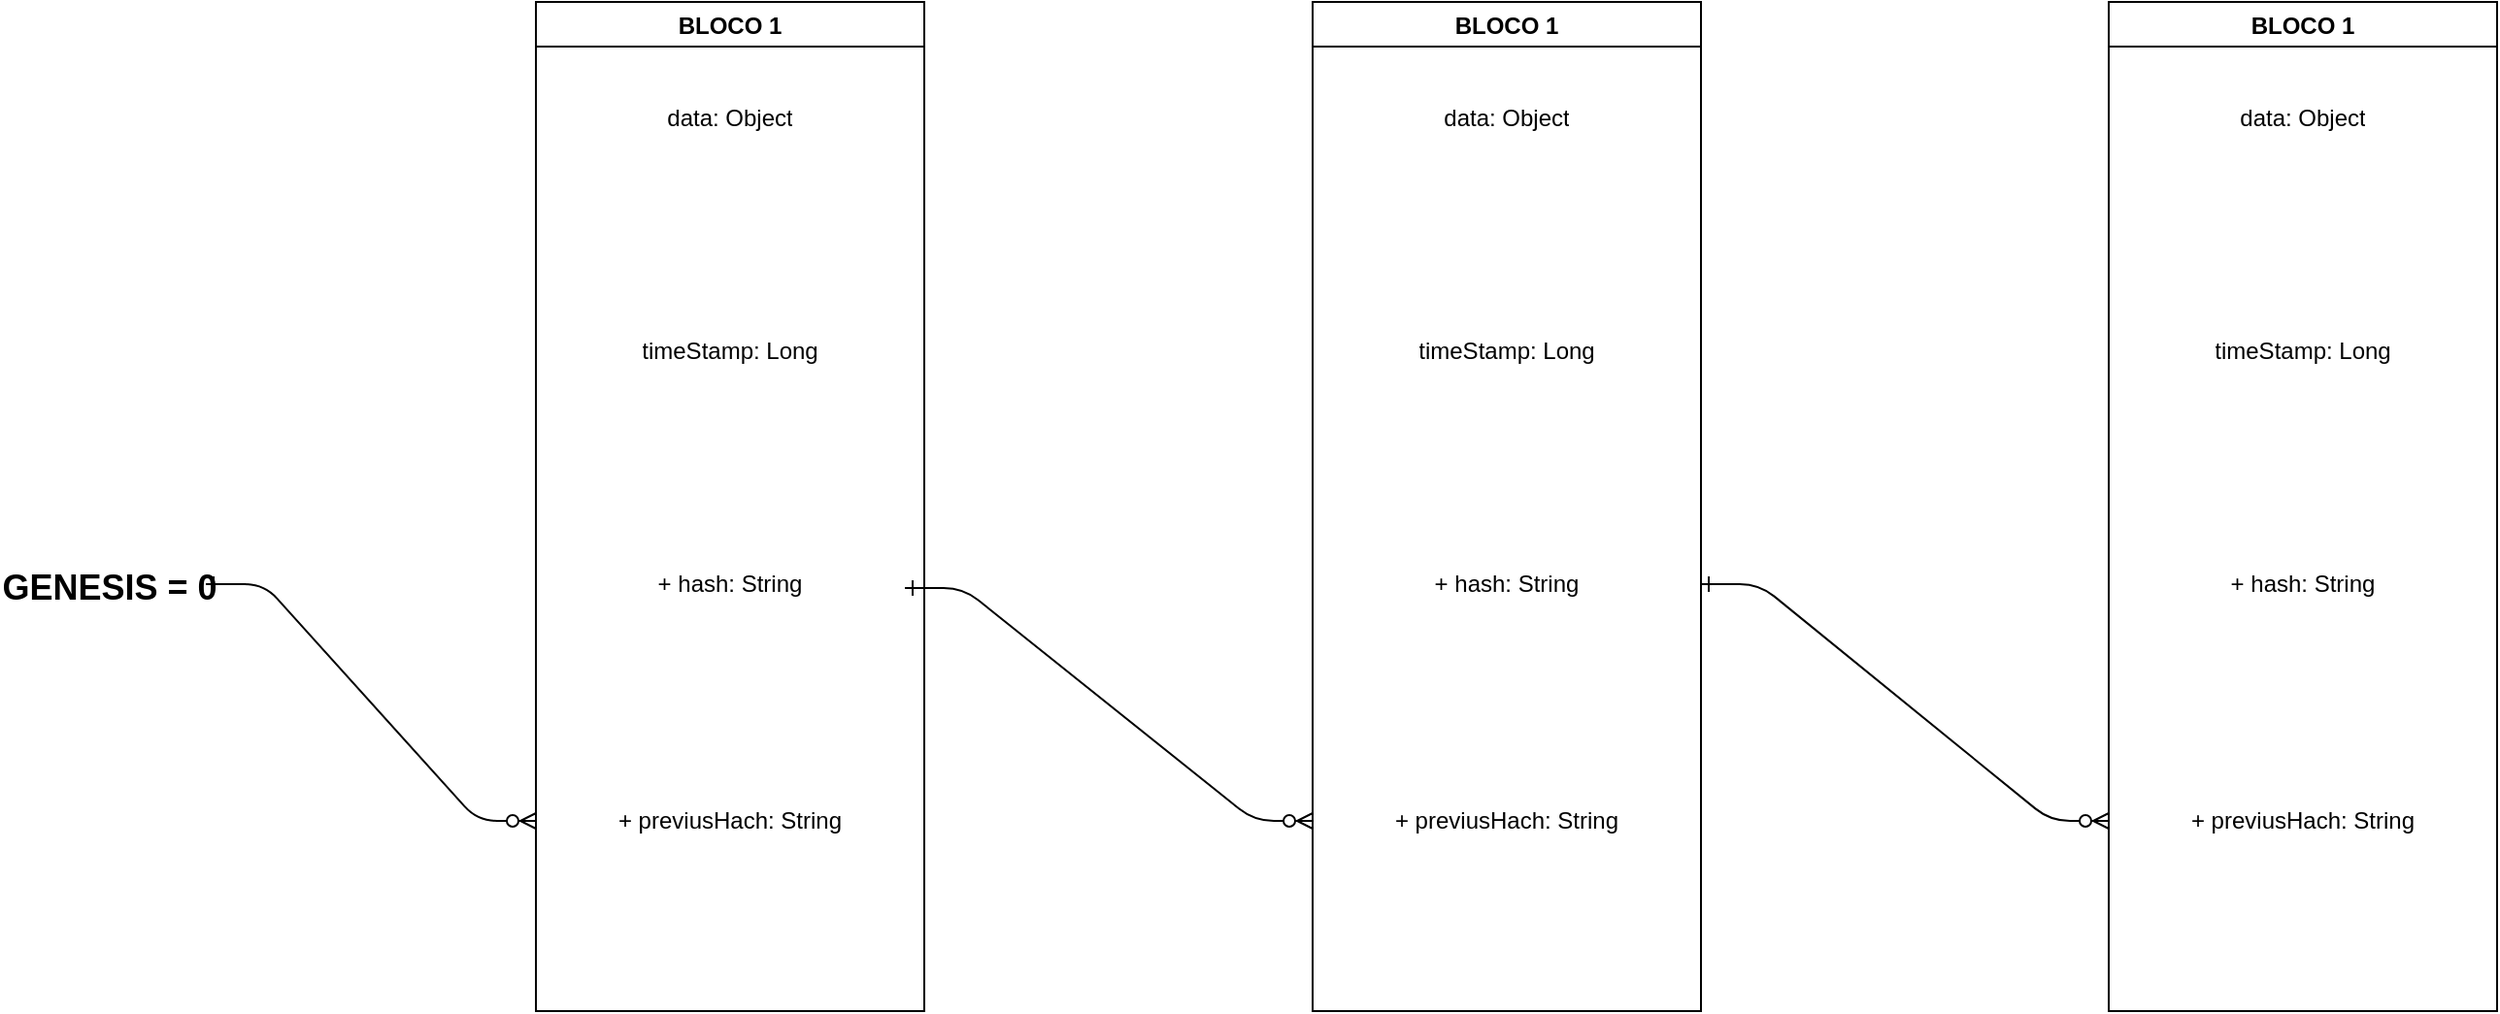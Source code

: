 <mxfile version="17.4.5" type="device"><diagram id="R2lEEEUBdFMjLlhIrx00" name="Page-1"><mxGraphModel dx="2586" dy="920" grid="1" gridSize="10" guides="1" tooltips="1" connect="1" arrows="1" fold="1" page="1" pageScale="1" pageWidth="850" pageHeight="1100" math="0" shadow="0" extFonts="Permanent Marker^https://fonts.googleapis.com/css?family=Permanent+Marker"><root><mxCell id="0"/><mxCell id="1" parent="0"/><mxCell id="C-vyLk0tnHw3VtMMgP7b-1" value="" style="edgeStyle=entityRelationEdgeStyle;endArrow=ERzeroToMany;startArrow=ERone;endFill=1;startFill=0;exitX=0.95;exitY=0.6;exitDx=0;exitDy=0;exitPerimeter=0;" parent="1" source="shx51HylNaSdPKhHKQ1W-5" target="shx51HylNaSdPKhHKQ1W-30" edge="1"><mxGeometry width="100" height="100" relative="1" as="geometry"><mxPoint x="170" y="270" as="sourcePoint"/><mxPoint x="338" y="263" as="targetPoint"/></mxGeometry></mxCell><mxCell id="shx51HylNaSdPKhHKQ1W-3" value="BLOCO 1" style="swimlane;" vertex="1" parent="1"><mxGeometry x="-60" y="80" width="200" height="520" as="geometry"/></mxCell><UserObject label="+ hash: String" placeholders="1" name="Variable" id="shx51HylNaSdPKhHKQ1W-5"><mxCell style="text;html=1;strokeColor=none;fillColor=none;align=center;verticalAlign=middle;whiteSpace=wrap;overflow=hidden;" vertex="1" parent="shx51HylNaSdPKhHKQ1W-3"><mxGeometry y="290" width="200" height="20" as="geometry"/></mxCell></UserObject><UserObject label="data: Object" placeholders="1" name="Variable" id="shx51HylNaSdPKhHKQ1W-11"><mxCell style="text;html=1;strokeColor=none;fillColor=none;align=center;verticalAlign=middle;whiteSpace=wrap;overflow=hidden;" vertex="1" parent="shx51HylNaSdPKhHKQ1W-3"><mxGeometry y="50" width="200" height="20" as="geometry"/></mxCell></UserObject><UserObject label="+ previusHach: String" placeholders="1" name="Variable" id="shx51HylNaSdPKhHKQ1W-10"><mxCell style="text;html=1;strokeColor=none;fillColor=none;align=center;verticalAlign=middle;whiteSpace=wrap;overflow=hidden;" vertex="1" parent="shx51HylNaSdPKhHKQ1W-3"><mxGeometry y="412" width="200" height="20" as="geometry"/></mxCell></UserObject><UserObject label="timeStamp: Long" placeholders="1" name="Variable" id="shx51HylNaSdPKhHKQ1W-12"><mxCell style="text;html=1;strokeColor=none;fillColor=none;align=center;verticalAlign=middle;whiteSpace=wrap;overflow=hidden;" vertex="1" parent="shx51HylNaSdPKhHKQ1W-3"><mxGeometry y="170" width="200" height="20" as="geometry"/></mxCell></UserObject><mxCell id="shx51HylNaSdPKhHKQ1W-23" value="" style="edgeStyle=entityRelationEdgeStyle;endArrow=ERzeroToMany;startArrow=ERone;endFill=1;startFill=0;" edge="1" parent="1" source="shx51HylNaSdPKhHKQ1W-28" target="shx51HylNaSdPKhHKQ1W-35"><mxGeometry width="100" height="100" relative="1" as="geometry"><mxPoint x="538" y="138" as="sourcePoint"/><mxPoint x="750" y="263" as="targetPoint"/></mxGeometry></mxCell><mxCell id="shx51HylNaSdPKhHKQ1W-24" value="" style="edgeStyle=entityRelationEdgeStyle;endArrow=ERzeroToMany;startArrow=ERone;endFill=1;startFill=0;" edge="1" parent="1" source="shx51HylNaSdPKhHKQ1W-26" target="shx51HylNaSdPKhHKQ1W-10"><mxGeometry width="100" height="100" relative="1" as="geometry"><mxPoint x="-160" y="190" as="sourcePoint"/><mxPoint x="-60" y="263.0" as="targetPoint"/></mxGeometry></mxCell><mxCell id="shx51HylNaSdPKhHKQ1W-26" value="&lt;font style=&quot;font-size: 18px&quot;&gt;GENESIS = 0&lt;/font&gt;" style="text;strokeColor=none;fillColor=none;html=1;fontSize=24;fontStyle=1;verticalAlign=middle;align=center;" vertex="1" parent="1"><mxGeometry x="-330" y="360" width="100" height="40" as="geometry"/></mxCell><mxCell id="shx51HylNaSdPKhHKQ1W-27" value="BLOCO 1" style="swimlane;" vertex="1" parent="1"><mxGeometry x="340" y="80" width="200" height="520" as="geometry"/></mxCell><UserObject label="+ hash: String" placeholders="1" name="Variable" id="shx51HylNaSdPKhHKQ1W-28"><mxCell style="text;html=1;strokeColor=none;fillColor=none;align=center;verticalAlign=middle;whiteSpace=wrap;overflow=hidden;" vertex="1" parent="shx51HylNaSdPKhHKQ1W-27"><mxGeometry y="290" width="200" height="20" as="geometry"/></mxCell></UserObject><UserObject label="data: Object" placeholders="1" name="Variable" id="shx51HylNaSdPKhHKQ1W-29"><mxCell style="text;html=1;strokeColor=none;fillColor=none;align=center;verticalAlign=middle;whiteSpace=wrap;overflow=hidden;" vertex="1" parent="shx51HylNaSdPKhHKQ1W-27"><mxGeometry y="50" width="200" height="20" as="geometry"/></mxCell></UserObject><UserObject label="+ previusHach: String" placeholders="1" name="Variable" id="shx51HylNaSdPKhHKQ1W-30"><mxCell style="text;html=1;strokeColor=none;fillColor=none;align=center;verticalAlign=middle;whiteSpace=wrap;overflow=hidden;" vertex="1" parent="shx51HylNaSdPKhHKQ1W-27"><mxGeometry y="412" width="200" height="20" as="geometry"/></mxCell></UserObject><UserObject label="timeStamp: Long" placeholders="1" name="Variable" id="shx51HylNaSdPKhHKQ1W-31"><mxCell style="text;html=1;strokeColor=none;fillColor=none;align=center;verticalAlign=middle;whiteSpace=wrap;overflow=hidden;" vertex="1" parent="shx51HylNaSdPKhHKQ1W-27"><mxGeometry y="170" width="200" height="20" as="geometry"/></mxCell></UserObject><mxCell id="shx51HylNaSdPKhHKQ1W-32" value="BLOCO 1" style="swimlane;" vertex="1" parent="1"><mxGeometry x="750" y="80" width="200" height="520" as="geometry"/></mxCell><UserObject label="+ hash: String" placeholders="1" name="Variable" id="shx51HylNaSdPKhHKQ1W-33"><mxCell style="text;html=1;strokeColor=none;fillColor=none;align=center;verticalAlign=middle;whiteSpace=wrap;overflow=hidden;" vertex="1" parent="shx51HylNaSdPKhHKQ1W-32"><mxGeometry y="290" width="200" height="20" as="geometry"/></mxCell></UserObject><UserObject label="data: Object" placeholders="1" name="Variable" id="shx51HylNaSdPKhHKQ1W-34"><mxCell style="text;html=1;strokeColor=none;fillColor=none;align=center;verticalAlign=middle;whiteSpace=wrap;overflow=hidden;" vertex="1" parent="shx51HylNaSdPKhHKQ1W-32"><mxGeometry y="50" width="200" height="20" as="geometry"/></mxCell></UserObject><UserObject label="+ previusHach: String" placeholders="1" name="Variable" id="shx51HylNaSdPKhHKQ1W-35"><mxCell style="text;html=1;strokeColor=none;fillColor=none;align=center;verticalAlign=middle;whiteSpace=wrap;overflow=hidden;" vertex="1" parent="shx51HylNaSdPKhHKQ1W-32"><mxGeometry y="412" width="200" height="20" as="geometry"/></mxCell></UserObject><UserObject label="timeStamp: Long" placeholders="1" name="Variable" id="shx51HylNaSdPKhHKQ1W-36"><mxCell style="text;html=1;strokeColor=none;fillColor=none;align=center;verticalAlign=middle;whiteSpace=wrap;overflow=hidden;" vertex="1" parent="shx51HylNaSdPKhHKQ1W-32"><mxGeometry y="170" width="200" height="20" as="geometry"/></mxCell></UserObject></root></mxGraphModel></diagram></mxfile>